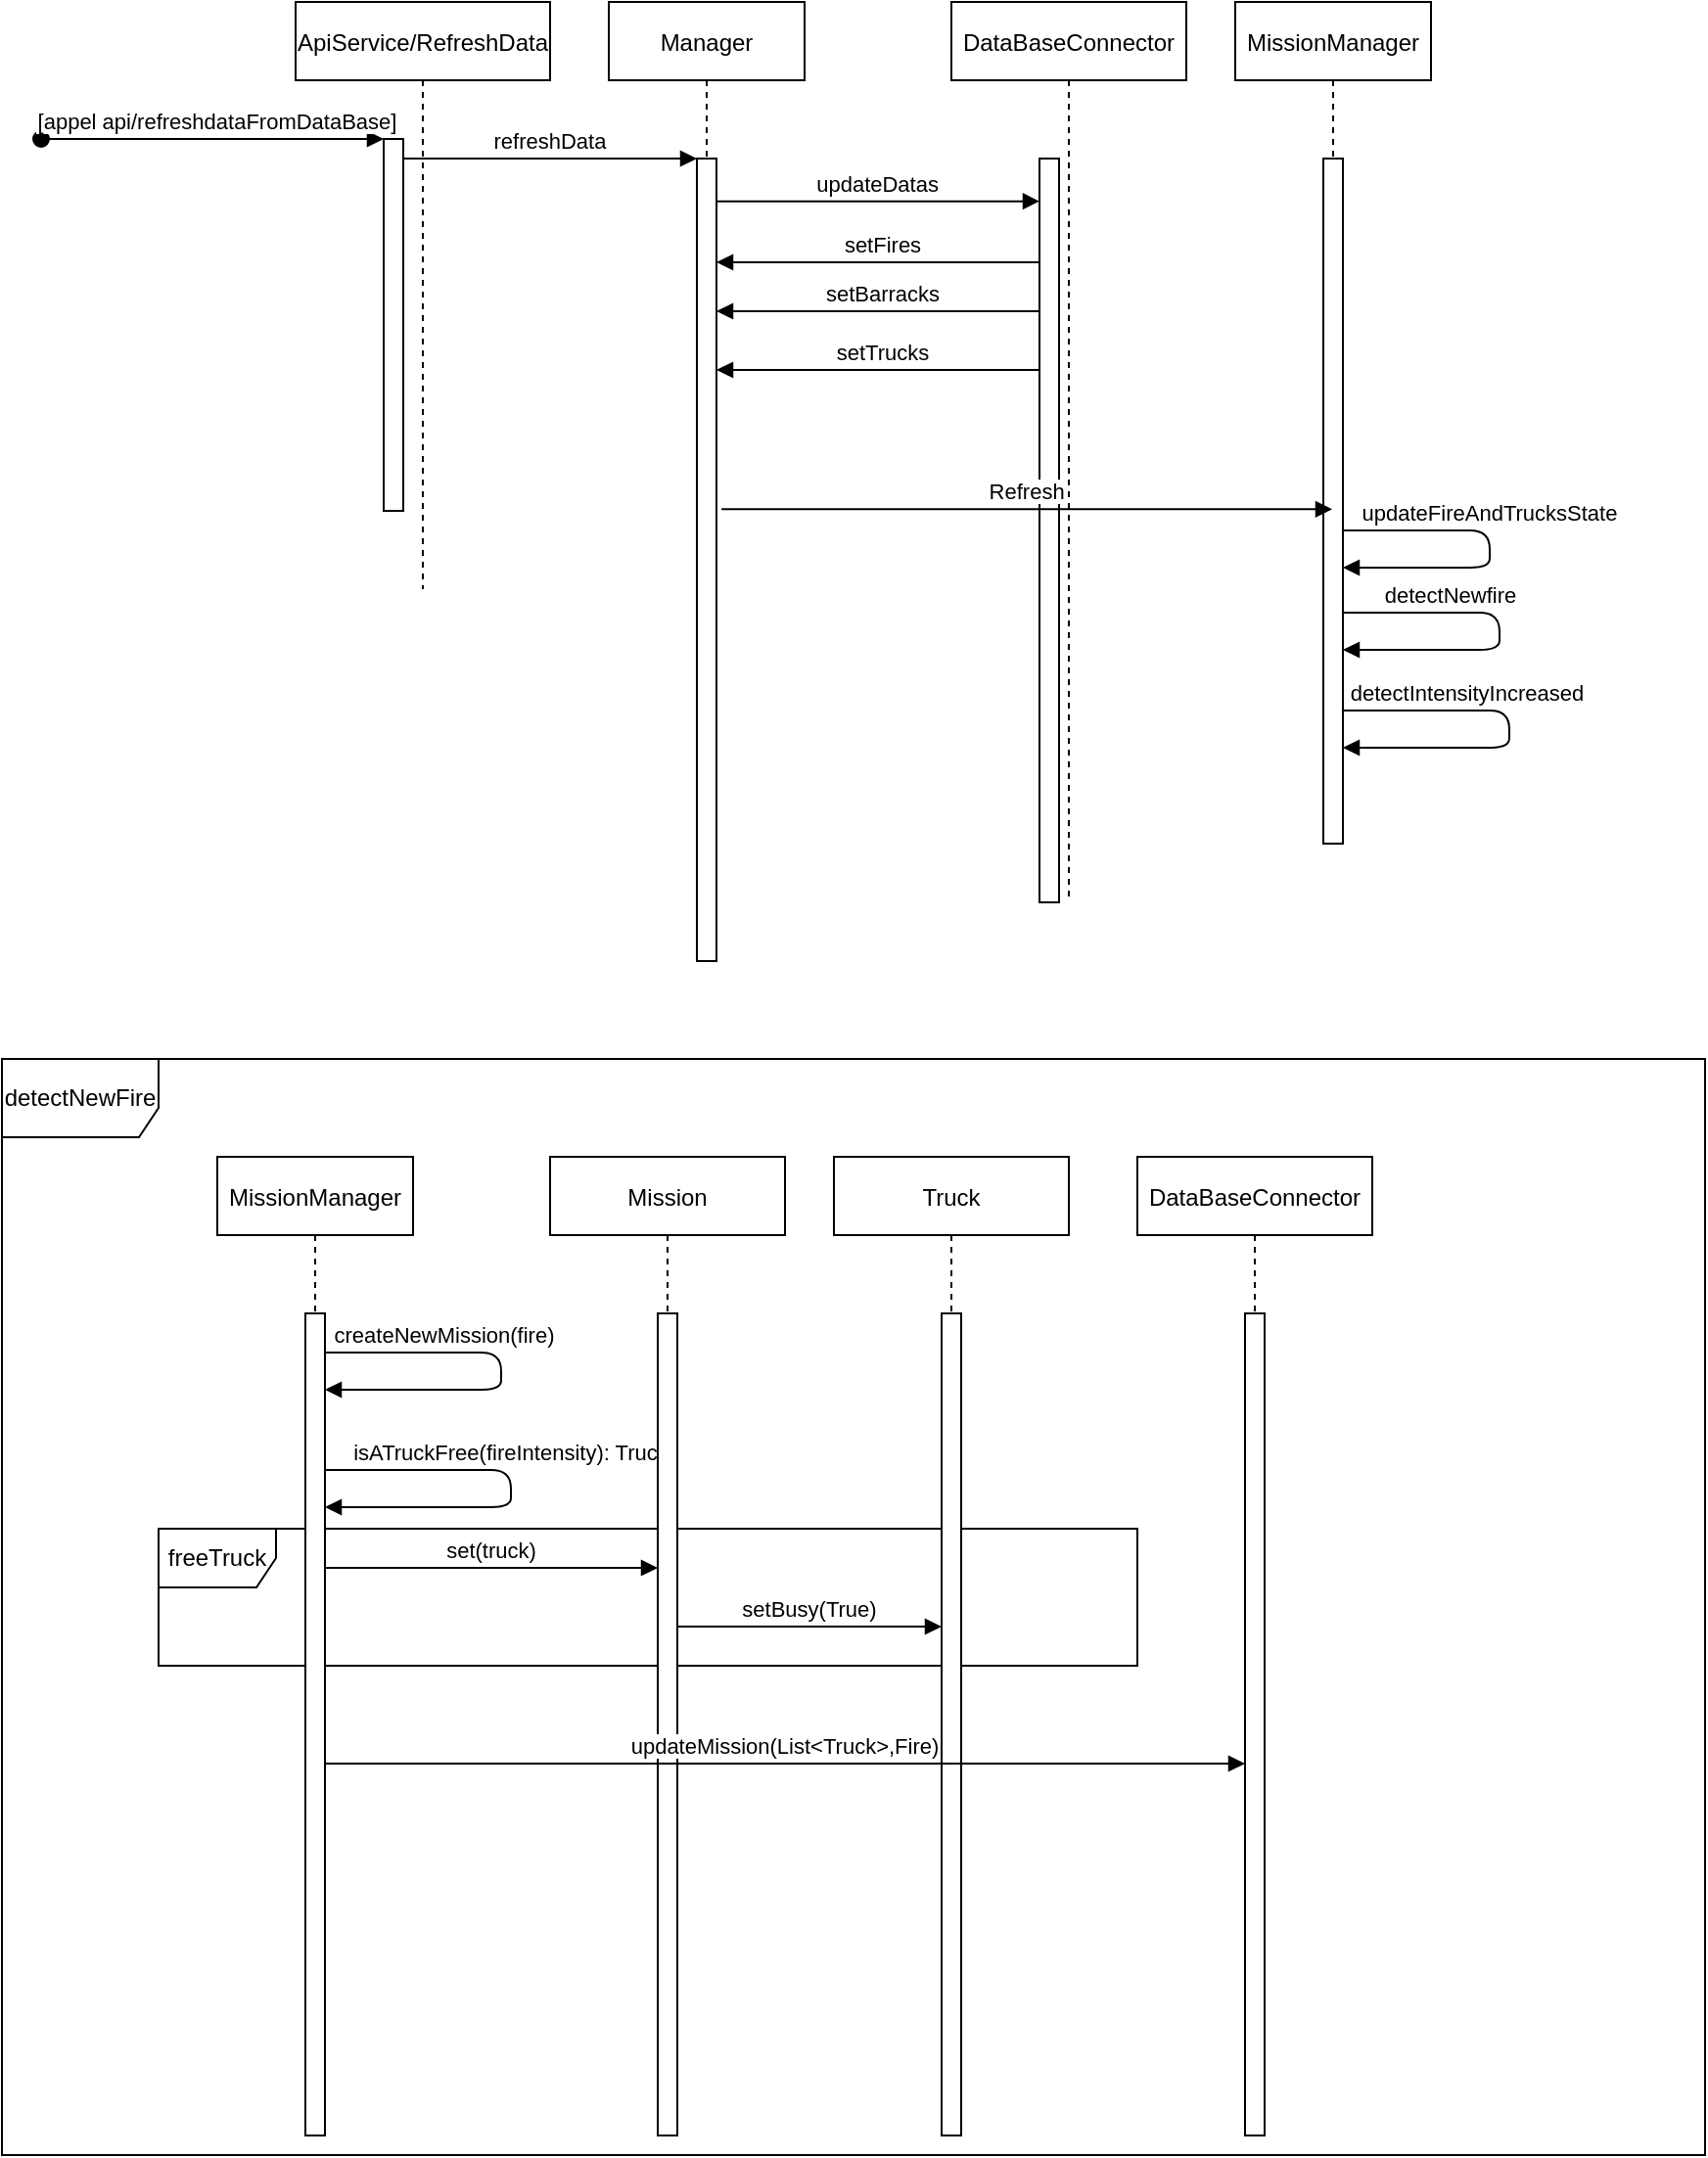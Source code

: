 <mxfile version="14.0.4" type="github">
  <diagram id="kgpKYQtTHZ0yAKxKKP6v" name="Page-1">
    <mxGraphModel dx="2239" dy="757" grid="1" gridSize="10" guides="1" tooltips="1" connect="1" arrows="1" fold="1" page="1" pageScale="1" pageWidth="850" pageHeight="1100" math="0" shadow="0">
      <root>
        <mxCell id="0" />
        <mxCell id="1" parent="0" />
        <mxCell id="GZD4Xb3dl9BsiS5UBGIe-11" value="detectNewFire" style="shape=umlFrame;whiteSpace=wrap;html=1;width=80;height=40;" vertex="1" parent="1">
          <mxGeometry x="-60" y="620" width="870" height="560" as="geometry" />
        </mxCell>
        <mxCell id="GZD4Xb3dl9BsiS5UBGIe-26" value="freeTruck" style="shape=umlFrame;whiteSpace=wrap;html=1;" vertex="1" parent="1">
          <mxGeometry x="20" y="860" width="500" height="70" as="geometry" />
        </mxCell>
        <mxCell id="3nuBFxr9cyL0pnOWT2aG-1" value="ApiService/RefreshData" style="shape=umlLifeline;perimeter=lifelinePerimeter;container=1;collapsible=0;recursiveResize=0;rounded=0;shadow=0;strokeWidth=1;" parent="1" vertex="1">
          <mxGeometry x="90" y="80" width="130" height="300" as="geometry" />
        </mxCell>
        <mxCell id="3nuBFxr9cyL0pnOWT2aG-2" value="" style="points=[];perimeter=orthogonalPerimeter;rounded=0;shadow=0;strokeWidth=1;" parent="3nuBFxr9cyL0pnOWT2aG-1" vertex="1">
          <mxGeometry x="45" y="70" width="10" height="190" as="geometry" />
        </mxCell>
        <mxCell id="3nuBFxr9cyL0pnOWT2aG-3" value="[appel api/refreshdataFromDataBase]" style="verticalAlign=bottom;startArrow=oval;endArrow=block;startSize=8;shadow=0;strokeWidth=1;" parent="3nuBFxr9cyL0pnOWT2aG-1" target="3nuBFxr9cyL0pnOWT2aG-2" edge="1">
          <mxGeometry x="0.029" relative="1" as="geometry">
            <mxPoint x="-130" y="70" as="sourcePoint" />
            <mxPoint as="offset" />
          </mxGeometry>
        </mxCell>
        <mxCell id="3nuBFxr9cyL0pnOWT2aG-5" value="Manager" style="shape=umlLifeline;perimeter=lifelinePerimeter;container=1;collapsible=0;recursiveResize=0;rounded=0;shadow=0;strokeWidth=1;" parent="1" vertex="1">
          <mxGeometry x="250" y="80" width="100" height="490" as="geometry" />
        </mxCell>
        <mxCell id="3nuBFxr9cyL0pnOWT2aG-6" value="" style="points=[];perimeter=orthogonalPerimeter;rounded=0;shadow=0;strokeWidth=1;" parent="3nuBFxr9cyL0pnOWT2aG-5" vertex="1">
          <mxGeometry x="45" y="80" width="10" height="410" as="geometry" />
        </mxCell>
        <mxCell id="3nuBFxr9cyL0pnOWT2aG-8" value="refreshData" style="verticalAlign=bottom;endArrow=block;entryX=0;entryY=0;shadow=0;strokeWidth=1;" parent="1" source="3nuBFxr9cyL0pnOWT2aG-2" target="3nuBFxr9cyL0pnOWT2aG-6" edge="1">
          <mxGeometry relative="1" as="geometry">
            <mxPoint x="275" y="160" as="sourcePoint" />
          </mxGeometry>
        </mxCell>
        <mxCell id="DopvcjN36Z4AIwr0QMlW-1" value="DataBaseConnector" style="shape=umlLifeline;perimeter=lifelinePerimeter;container=1;collapsible=0;recursiveResize=0;rounded=0;shadow=0;strokeWidth=1;" parent="1" vertex="1">
          <mxGeometry x="425" y="80" width="120" height="460" as="geometry" />
        </mxCell>
        <mxCell id="DopvcjN36Z4AIwr0QMlW-2" value="" style="points=[];perimeter=orthogonalPerimeter;rounded=0;shadow=0;strokeWidth=1;" parent="DopvcjN36Z4AIwr0QMlW-1" vertex="1">
          <mxGeometry x="45" y="80" width="10" height="380" as="geometry" />
        </mxCell>
        <mxCell id="DopvcjN36Z4AIwr0QMlW-5" value="updateDatas" style="verticalAlign=bottom;endArrow=block;shadow=0;strokeWidth=1;exitX=0.979;exitY=0.374;exitDx=0;exitDy=0;exitPerimeter=0;" parent="1" edge="1">
          <mxGeometry relative="1" as="geometry">
            <mxPoint x="304.79" y="181.84" as="sourcePoint" />
            <mxPoint x="470" y="181.84" as="targetPoint" />
          </mxGeometry>
        </mxCell>
        <mxCell id="DopvcjN36Z4AIwr0QMlW-16" value="MissionManager" style="shape=umlLifeline;perimeter=lifelinePerimeter;container=1;collapsible=0;recursiveResize=0;rounded=0;shadow=0;strokeWidth=1;" parent="1" vertex="1">
          <mxGeometry x="570" y="80" width="100" height="430" as="geometry" />
        </mxCell>
        <mxCell id="DopvcjN36Z4AIwr0QMlW-17" value="" style="points=[];perimeter=orthogonalPerimeter;rounded=0;shadow=0;strokeWidth=1;" parent="DopvcjN36Z4AIwr0QMlW-16" vertex="1">
          <mxGeometry x="45" y="80" width="10" height="350" as="geometry" />
        </mxCell>
        <mxCell id="GZD4Xb3dl9BsiS5UBGIe-1" value="detectNewfire" style="verticalAlign=bottom;endArrow=block;shadow=0;strokeWidth=1;" edge="1" parent="DopvcjN36Z4AIwr0QMlW-16">
          <mxGeometry x="-0.386" relative="1" as="geometry">
            <mxPoint x="55" y="312" as="sourcePoint" />
            <mxPoint x="55" y="331" as="targetPoint" />
            <Array as="points">
              <mxPoint x="135" y="312" />
              <mxPoint x="135" y="331" />
            </Array>
            <mxPoint as="offset" />
          </mxGeometry>
        </mxCell>
        <mxCell id="GZD4Xb3dl9BsiS5UBGIe-5" value="detectIntensityIncreased" style="verticalAlign=bottom;endArrow=block;shadow=0;strokeWidth=1;" edge="1" parent="DopvcjN36Z4AIwr0QMlW-16">
          <mxGeometry x="-0.33" relative="1" as="geometry">
            <mxPoint x="55" y="362" as="sourcePoint" />
            <mxPoint x="55" y="381" as="targetPoint" />
            <Array as="points">
              <mxPoint x="140" y="362" />
              <mxPoint x="140" y="381" />
            </Array>
            <mxPoint as="offset" />
          </mxGeometry>
        </mxCell>
        <mxCell id="GZD4Xb3dl9BsiS5UBGIe-30" value="updateFireAndTrucksState" style="verticalAlign=bottom;endArrow=block;shadow=0;strokeWidth=1;" edge="1" parent="DopvcjN36Z4AIwr0QMlW-16" source="DopvcjN36Z4AIwr0QMlW-17" target="DopvcjN36Z4AIwr0QMlW-17">
          <mxGeometry x="-0.112" relative="1" as="geometry">
            <mxPoint x="50" y="270" as="sourcePoint" />
            <mxPoint x="50" y="289" as="targetPoint" />
            <Array as="points">
              <mxPoint x="130" y="270" />
              <mxPoint x="130" y="289" />
            </Array>
            <mxPoint as="offset" />
          </mxGeometry>
        </mxCell>
        <mxCell id="DopvcjN36Z4AIwr0QMlW-22" value="Refresh" style="verticalAlign=bottom;endArrow=block;shadow=0;strokeWidth=1;exitX=1.257;exitY=0.493;exitDx=0;exitDy=0;exitPerimeter=0;" parent="1" edge="1" target="DopvcjN36Z4AIwr0QMlW-16">
          <mxGeometry relative="1" as="geometry">
            <mxPoint x="307.57" y="339.13" as="sourcePoint" />
            <mxPoint x="565" y="339.13" as="targetPoint" />
          </mxGeometry>
        </mxCell>
        <mxCell id="GZD4Xb3dl9BsiS5UBGIe-2" value="setFires" style="verticalAlign=bottom;endArrow=block;shadow=0;strokeWidth=1;" edge="1" parent="1">
          <mxGeometry x="-0.03" relative="1" as="geometry">
            <mxPoint x="470" y="213" as="sourcePoint" />
            <mxPoint x="305" y="213" as="targetPoint" />
            <mxPoint as="offset" />
          </mxGeometry>
        </mxCell>
        <mxCell id="GZD4Xb3dl9BsiS5UBGIe-3" value="setBarracks" style="verticalAlign=bottom;endArrow=block;shadow=0;strokeWidth=1;fontStyle=0" edge="1" parent="1">
          <mxGeometry x="-0.03" relative="1" as="geometry">
            <mxPoint x="470" y="238" as="sourcePoint" />
            <mxPoint x="305" y="238" as="targetPoint" />
            <mxPoint as="offset" />
          </mxGeometry>
        </mxCell>
        <mxCell id="GZD4Xb3dl9BsiS5UBGIe-4" value="setTrucks" style="verticalAlign=bottom;endArrow=block;shadow=0;strokeWidth=1;fontStyle=0" edge="1" parent="1">
          <mxGeometry x="-0.03" relative="1" as="geometry">
            <mxPoint x="470" y="268" as="sourcePoint" />
            <mxPoint x="305" y="268" as="targetPoint" />
            <mxPoint as="offset" />
          </mxGeometry>
        </mxCell>
        <mxCell id="GZD4Xb3dl9BsiS5UBGIe-12" value="MissionManager" style="shape=umlLifeline;perimeter=lifelinePerimeter;container=1;collapsible=0;recursiveResize=0;rounded=0;shadow=0;strokeWidth=1;" vertex="1" parent="1">
          <mxGeometry x="50" y="670" width="100" height="500" as="geometry" />
        </mxCell>
        <mxCell id="GZD4Xb3dl9BsiS5UBGIe-13" value="" style="points=[];perimeter=orthogonalPerimeter;rounded=0;shadow=0;strokeWidth=1;" vertex="1" parent="GZD4Xb3dl9BsiS5UBGIe-12">
          <mxGeometry x="45" y="80" width="10" height="420" as="geometry" />
        </mxCell>
        <mxCell id="GZD4Xb3dl9BsiS5UBGIe-20" value="createNewMission(fire)" style="verticalAlign=bottom;endArrow=block;shadow=0;strokeWidth=1;" edge="1" parent="GZD4Xb3dl9BsiS5UBGIe-12" source="GZD4Xb3dl9BsiS5UBGIe-13" target="GZD4Xb3dl9BsiS5UBGIe-13">
          <mxGeometry x="-0.386" relative="1" as="geometry">
            <mxPoint x="65" y="100" as="sourcePoint" />
            <mxPoint x="65" y="119" as="targetPoint" />
            <Array as="points">
              <mxPoint x="145" y="100" />
              <mxPoint x="145" y="119" />
            </Array>
            <mxPoint as="offset" />
          </mxGeometry>
        </mxCell>
        <mxCell id="GZD4Xb3dl9BsiS5UBGIe-21" value="isATruckFree(fireIntensity): Truck" style="verticalAlign=bottom;endArrow=block;shadow=0;strokeWidth=1;" edge="1" parent="GZD4Xb3dl9BsiS5UBGIe-12" source="GZD4Xb3dl9BsiS5UBGIe-13" target="GZD4Xb3dl9BsiS5UBGIe-13">
          <mxGeometry x="-0.091" relative="1" as="geometry">
            <mxPoint x="60" y="160" as="sourcePoint" />
            <mxPoint x="60" y="179" as="targetPoint" />
            <Array as="points">
              <mxPoint x="150" y="160" />
              <mxPoint x="150" y="179" />
            </Array>
            <mxPoint as="offset" />
          </mxGeometry>
        </mxCell>
        <mxCell id="GZD4Xb3dl9BsiS5UBGIe-18" value="Truck" style="shape=umlLifeline;perimeter=lifelinePerimeter;container=1;collapsible=0;recursiveResize=0;rounded=0;shadow=0;strokeWidth=1;" vertex="1" parent="1">
          <mxGeometry x="365" y="670" width="120" height="500" as="geometry" />
        </mxCell>
        <mxCell id="GZD4Xb3dl9BsiS5UBGIe-19" value="" style="points=[];perimeter=orthogonalPerimeter;rounded=0;shadow=0;strokeWidth=1;" vertex="1" parent="GZD4Xb3dl9BsiS5UBGIe-18">
          <mxGeometry x="55" y="80" width="10" height="420" as="geometry" />
        </mxCell>
        <mxCell id="GZD4Xb3dl9BsiS5UBGIe-23" value="Mission" style="shape=umlLifeline;perimeter=lifelinePerimeter;container=1;collapsible=0;recursiveResize=0;rounded=0;shadow=0;strokeWidth=1;" vertex="1" parent="1">
          <mxGeometry x="220" y="670" width="120" height="500" as="geometry" />
        </mxCell>
        <mxCell id="GZD4Xb3dl9BsiS5UBGIe-24" value="" style="points=[];perimeter=orthogonalPerimeter;rounded=0;shadow=0;strokeWidth=1;" vertex="1" parent="GZD4Xb3dl9BsiS5UBGIe-23">
          <mxGeometry x="55" y="80" width="10" height="420" as="geometry" />
        </mxCell>
        <mxCell id="GZD4Xb3dl9BsiS5UBGIe-25" value="set(truck)" style="verticalAlign=bottom;endArrow=block;shadow=0;strokeWidth=1;" edge="1" parent="1" source="GZD4Xb3dl9BsiS5UBGIe-13" target="GZD4Xb3dl9BsiS5UBGIe-24">
          <mxGeometry relative="1" as="geometry">
            <mxPoint x="90.0" y="870" as="sourcePoint" />
            <mxPoint x="401.93" y="870" as="targetPoint" />
            <Array as="points">
              <mxPoint x="230" y="880" />
            </Array>
          </mxGeometry>
        </mxCell>
        <mxCell id="GZD4Xb3dl9BsiS5UBGIe-27" value="DataBaseConnector" style="shape=umlLifeline;perimeter=lifelinePerimeter;container=1;collapsible=0;recursiveResize=0;rounded=0;shadow=0;strokeWidth=1;" vertex="1" parent="1">
          <mxGeometry x="520" y="670" width="120" height="500" as="geometry" />
        </mxCell>
        <mxCell id="GZD4Xb3dl9BsiS5UBGIe-28" value="" style="points=[];perimeter=orthogonalPerimeter;rounded=0;shadow=0;strokeWidth=1;" vertex="1" parent="GZD4Xb3dl9BsiS5UBGIe-27">
          <mxGeometry x="55" y="80" width="10" height="420" as="geometry" />
        </mxCell>
        <mxCell id="GZD4Xb3dl9BsiS5UBGIe-29" value="setBusy(True)" style="verticalAlign=bottom;endArrow=block;shadow=0;strokeWidth=1;" edge="1" parent="1" source="GZD4Xb3dl9BsiS5UBGIe-24" target="GZD4Xb3dl9BsiS5UBGIe-19">
          <mxGeometry relative="1" as="geometry">
            <mxPoint x="290" y="910" as="sourcePoint" />
            <mxPoint x="460" y="910" as="targetPoint" />
            <Array as="points">
              <mxPoint x="415" y="910" />
            </Array>
          </mxGeometry>
        </mxCell>
        <mxCell id="GZD4Xb3dl9BsiS5UBGIe-31" value="updateMission(List&lt;Truck&gt;,Fire)" style="verticalAlign=bottom;endArrow=block;shadow=0;strokeWidth=1;" edge="1" parent="1" source="GZD4Xb3dl9BsiS5UBGIe-13" target="GZD4Xb3dl9BsiS5UBGIe-28">
          <mxGeometry relative="1" as="geometry">
            <mxPoint x="115" y="980" as="sourcePoint" />
            <mxPoint x="285" y="980" as="targetPoint" />
            <Array as="points">
              <mxPoint x="240" y="980" />
            </Array>
          </mxGeometry>
        </mxCell>
      </root>
    </mxGraphModel>
  </diagram>
</mxfile>
